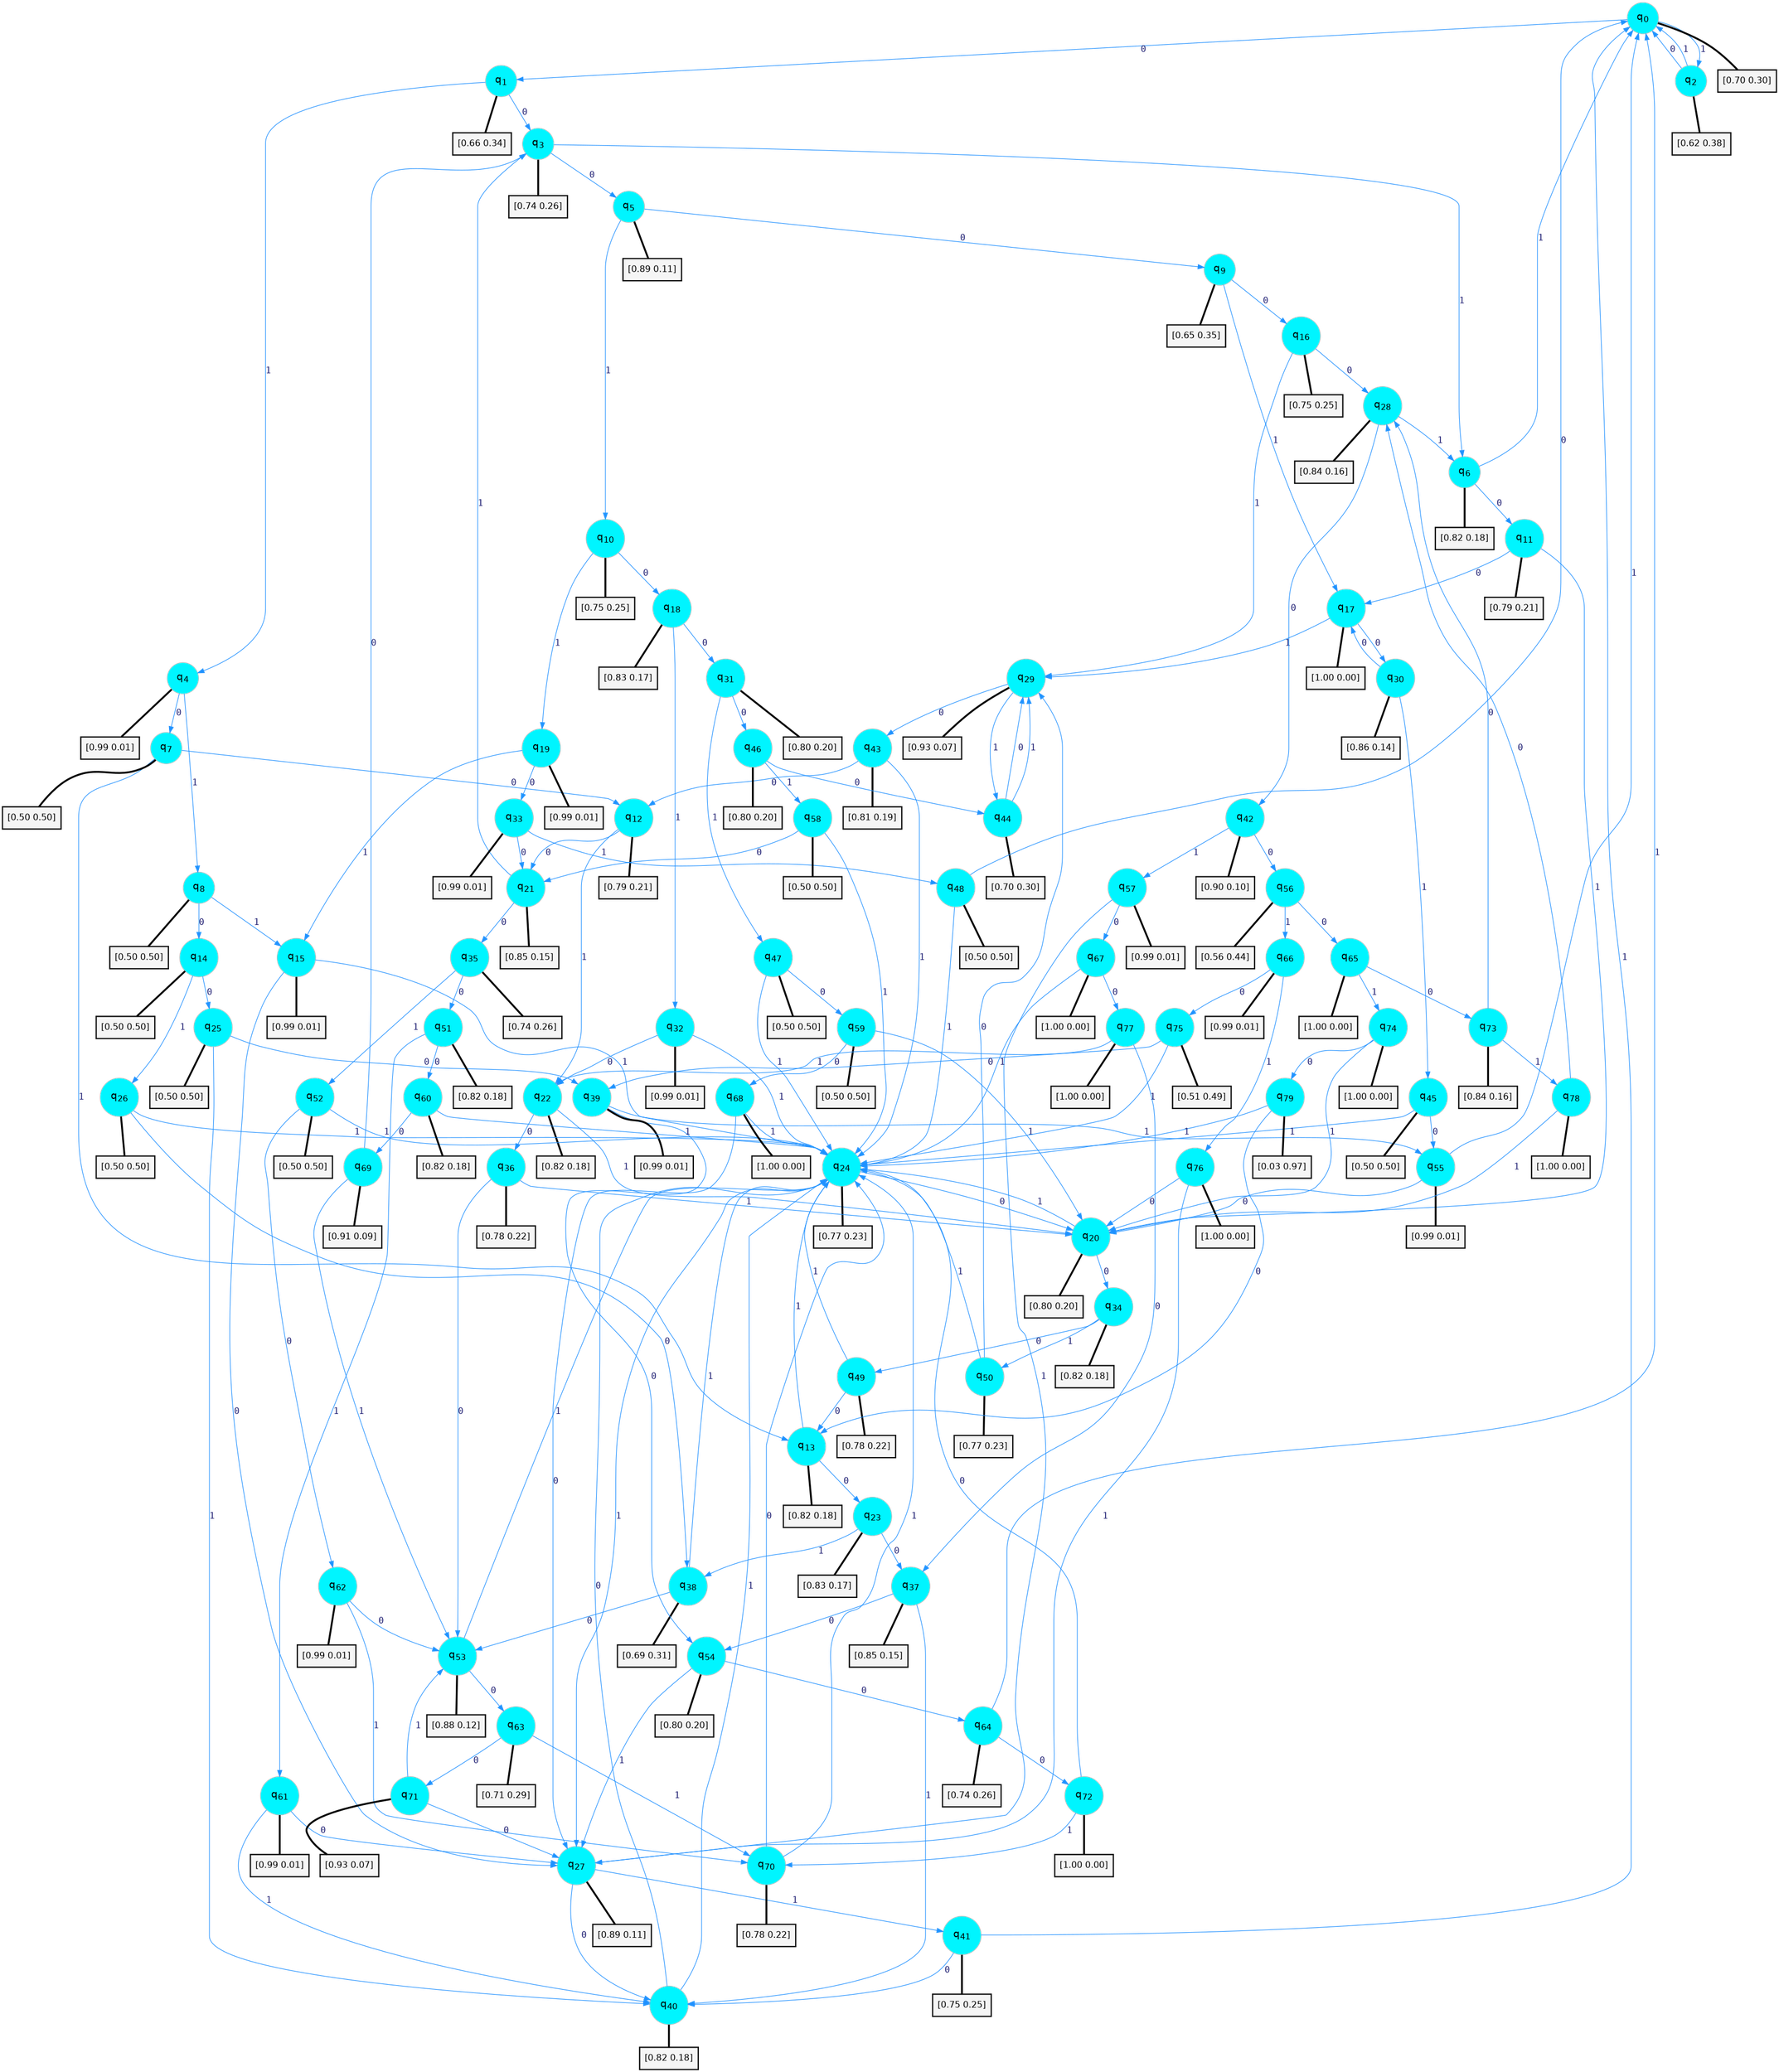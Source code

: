 digraph G {
graph [
bgcolor=transparent, dpi=300, rankdir=TD, size="40,25"];
node [
color=gray, fillcolor=turquoise1, fontcolor=black, fontname=Helvetica, fontsize=16, fontweight=bold, shape=circle, style=filled];
edge [
arrowsize=1, color=dodgerblue1, fontcolor=midnightblue, fontname=courier, fontweight=bold, penwidth=1, style=solid, weight=20];
0[label=<q<SUB>0</SUB>>];
1[label=<q<SUB>1</SUB>>];
2[label=<q<SUB>2</SUB>>];
3[label=<q<SUB>3</SUB>>];
4[label=<q<SUB>4</SUB>>];
5[label=<q<SUB>5</SUB>>];
6[label=<q<SUB>6</SUB>>];
7[label=<q<SUB>7</SUB>>];
8[label=<q<SUB>8</SUB>>];
9[label=<q<SUB>9</SUB>>];
10[label=<q<SUB>10</SUB>>];
11[label=<q<SUB>11</SUB>>];
12[label=<q<SUB>12</SUB>>];
13[label=<q<SUB>13</SUB>>];
14[label=<q<SUB>14</SUB>>];
15[label=<q<SUB>15</SUB>>];
16[label=<q<SUB>16</SUB>>];
17[label=<q<SUB>17</SUB>>];
18[label=<q<SUB>18</SUB>>];
19[label=<q<SUB>19</SUB>>];
20[label=<q<SUB>20</SUB>>];
21[label=<q<SUB>21</SUB>>];
22[label=<q<SUB>22</SUB>>];
23[label=<q<SUB>23</SUB>>];
24[label=<q<SUB>24</SUB>>];
25[label=<q<SUB>25</SUB>>];
26[label=<q<SUB>26</SUB>>];
27[label=<q<SUB>27</SUB>>];
28[label=<q<SUB>28</SUB>>];
29[label=<q<SUB>29</SUB>>];
30[label=<q<SUB>30</SUB>>];
31[label=<q<SUB>31</SUB>>];
32[label=<q<SUB>32</SUB>>];
33[label=<q<SUB>33</SUB>>];
34[label=<q<SUB>34</SUB>>];
35[label=<q<SUB>35</SUB>>];
36[label=<q<SUB>36</SUB>>];
37[label=<q<SUB>37</SUB>>];
38[label=<q<SUB>38</SUB>>];
39[label=<q<SUB>39</SUB>>];
40[label=<q<SUB>40</SUB>>];
41[label=<q<SUB>41</SUB>>];
42[label=<q<SUB>42</SUB>>];
43[label=<q<SUB>43</SUB>>];
44[label=<q<SUB>44</SUB>>];
45[label=<q<SUB>45</SUB>>];
46[label=<q<SUB>46</SUB>>];
47[label=<q<SUB>47</SUB>>];
48[label=<q<SUB>48</SUB>>];
49[label=<q<SUB>49</SUB>>];
50[label=<q<SUB>50</SUB>>];
51[label=<q<SUB>51</SUB>>];
52[label=<q<SUB>52</SUB>>];
53[label=<q<SUB>53</SUB>>];
54[label=<q<SUB>54</SUB>>];
55[label=<q<SUB>55</SUB>>];
56[label=<q<SUB>56</SUB>>];
57[label=<q<SUB>57</SUB>>];
58[label=<q<SUB>58</SUB>>];
59[label=<q<SUB>59</SUB>>];
60[label=<q<SUB>60</SUB>>];
61[label=<q<SUB>61</SUB>>];
62[label=<q<SUB>62</SUB>>];
63[label=<q<SUB>63</SUB>>];
64[label=<q<SUB>64</SUB>>];
65[label=<q<SUB>65</SUB>>];
66[label=<q<SUB>66</SUB>>];
67[label=<q<SUB>67</SUB>>];
68[label=<q<SUB>68</SUB>>];
69[label=<q<SUB>69</SUB>>];
70[label=<q<SUB>70</SUB>>];
71[label=<q<SUB>71</SUB>>];
72[label=<q<SUB>72</SUB>>];
73[label=<q<SUB>73</SUB>>];
74[label=<q<SUB>74</SUB>>];
75[label=<q<SUB>75</SUB>>];
76[label=<q<SUB>76</SUB>>];
77[label=<q<SUB>77</SUB>>];
78[label=<q<SUB>78</SUB>>];
79[label=<q<SUB>79</SUB>>];
80[label="[0.70 0.30]", shape=box,fontcolor=black, fontname=Helvetica, fontsize=14, penwidth=2, fillcolor=whitesmoke,color=black];
81[label="[0.66 0.34]", shape=box,fontcolor=black, fontname=Helvetica, fontsize=14, penwidth=2, fillcolor=whitesmoke,color=black];
82[label="[0.62 0.38]", shape=box,fontcolor=black, fontname=Helvetica, fontsize=14, penwidth=2, fillcolor=whitesmoke,color=black];
83[label="[0.74 0.26]", shape=box,fontcolor=black, fontname=Helvetica, fontsize=14, penwidth=2, fillcolor=whitesmoke,color=black];
84[label="[0.99 0.01]", shape=box,fontcolor=black, fontname=Helvetica, fontsize=14, penwidth=2, fillcolor=whitesmoke,color=black];
85[label="[0.89 0.11]", shape=box,fontcolor=black, fontname=Helvetica, fontsize=14, penwidth=2, fillcolor=whitesmoke,color=black];
86[label="[0.82 0.18]", shape=box,fontcolor=black, fontname=Helvetica, fontsize=14, penwidth=2, fillcolor=whitesmoke,color=black];
87[label="[0.50 0.50]", shape=box,fontcolor=black, fontname=Helvetica, fontsize=14, penwidth=2, fillcolor=whitesmoke,color=black];
88[label="[0.50 0.50]", shape=box,fontcolor=black, fontname=Helvetica, fontsize=14, penwidth=2, fillcolor=whitesmoke,color=black];
89[label="[0.65 0.35]", shape=box,fontcolor=black, fontname=Helvetica, fontsize=14, penwidth=2, fillcolor=whitesmoke,color=black];
90[label="[0.75 0.25]", shape=box,fontcolor=black, fontname=Helvetica, fontsize=14, penwidth=2, fillcolor=whitesmoke,color=black];
91[label="[0.79 0.21]", shape=box,fontcolor=black, fontname=Helvetica, fontsize=14, penwidth=2, fillcolor=whitesmoke,color=black];
92[label="[0.79 0.21]", shape=box,fontcolor=black, fontname=Helvetica, fontsize=14, penwidth=2, fillcolor=whitesmoke,color=black];
93[label="[0.82 0.18]", shape=box,fontcolor=black, fontname=Helvetica, fontsize=14, penwidth=2, fillcolor=whitesmoke,color=black];
94[label="[0.50 0.50]", shape=box,fontcolor=black, fontname=Helvetica, fontsize=14, penwidth=2, fillcolor=whitesmoke,color=black];
95[label="[0.99 0.01]", shape=box,fontcolor=black, fontname=Helvetica, fontsize=14, penwidth=2, fillcolor=whitesmoke,color=black];
96[label="[0.75 0.25]", shape=box,fontcolor=black, fontname=Helvetica, fontsize=14, penwidth=2, fillcolor=whitesmoke,color=black];
97[label="[1.00 0.00]", shape=box,fontcolor=black, fontname=Helvetica, fontsize=14, penwidth=2, fillcolor=whitesmoke,color=black];
98[label="[0.83 0.17]", shape=box,fontcolor=black, fontname=Helvetica, fontsize=14, penwidth=2, fillcolor=whitesmoke,color=black];
99[label="[0.99 0.01]", shape=box,fontcolor=black, fontname=Helvetica, fontsize=14, penwidth=2, fillcolor=whitesmoke,color=black];
100[label="[0.80 0.20]", shape=box,fontcolor=black, fontname=Helvetica, fontsize=14, penwidth=2, fillcolor=whitesmoke,color=black];
101[label="[0.85 0.15]", shape=box,fontcolor=black, fontname=Helvetica, fontsize=14, penwidth=2, fillcolor=whitesmoke,color=black];
102[label="[0.82 0.18]", shape=box,fontcolor=black, fontname=Helvetica, fontsize=14, penwidth=2, fillcolor=whitesmoke,color=black];
103[label="[0.83 0.17]", shape=box,fontcolor=black, fontname=Helvetica, fontsize=14, penwidth=2, fillcolor=whitesmoke,color=black];
104[label="[0.77 0.23]", shape=box,fontcolor=black, fontname=Helvetica, fontsize=14, penwidth=2, fillcolor=whitesmoke,color=black];
105[label="[0.50 0.50]", shape=box,fontcolor=black, fontname=Helvetica, fontsize=14, penwidth=2, fillcolor=whitesmoke,color=black];
106[label="[0.50 0.50]", shape=box,fontcolor=black, fontname=Helvetica, fontsize=14, penwidth=2, fillcolor=whitesmoke,color=black];
107[label="[0.89 0.11]", shape=box,fontcolor=black, fontname=Helvetica, fontsize=14, penwidth=2, fillcolor=whitesmoke,color=black];
108[label="[0.84 0.16]", shape=box,fontcolor=black, fontname=Helvetica, fontsize=14, penwidth=2, fillcolor=whitesmoke,color=black];
109[label="[0.93 0.07]", shape=box,fontcolor=black, fontname=Helvetica, fontsize=14, penwidth=2, fillcolor=whitesmoke,color=black];
110[label="[0.86 0.14]", shape=box,fontcolor=black, fontname=Helvetica, fontsize=14, penwidth=2, fillcolor=whitesmoke,color=black];
111[label="[0.80 0.20]", shape=box,fontcolor=black, fontname=Helvetica, fontsize=14, penwidth=2, fillcolor=whitesmoke,color=black];
112[label="[0.99 0.01]", shape=box,fontcolor=black, fontname=Helvetica, fontsize=14, penwidth=2, fillcolor=whitesmoke,color=black];
113[label="[0.99 0.01]", shape=box,fontcolor=black, fontname=Helvetica, fontsize=14, penwidth=2, fillcolor=whitesmoke,color=black];
114[label="[0.82 0.18]", shape=box,fontcolor=black, fontname=Helvetica, fontsize=14, penwidth=2, fillcolor=whitesmoke,color=black];
115[label="[0.74 0.26]", shape=box,fontcolor=black, fontname=Helvetica, fontsize=14, penwidth=2, fillcolor=whitesmoke,color=black];
116[label="[0.78 0.22]", shape=box,fontcolor=black, fontname=Helvetica, fontsize=14, penwidth=2, fillcolor=whitesmoke,color=black];
117[label="[0.85 0.15]", shape=box,fontcolor=black, fontname=Helvetica, fontsize=14, penwidth=2, fillcolor=whitesmoke,color=black];
118[label="[0.69 0.31]", shape=box,fontcolor=black, fontname=Helvetica, fontsize=14, penwidth=2, fillcolor=whitesmoke,color=black];
119[label="[0.99 0.01]", shape=box,fontcolor=black, fontname=Helvetica, fontsize=14, penwidth=2, fillcolor=whitesmoke,color=black];
120[label="[0.82 0.18]", shape=box,fontcolor=black, fontname=Helvetica, fontsize=14, penwidth=2, fillcolor=whitesmoke,color=black];
121[label="[0.75 0.25]", shape=box,fontcolor=black, fontname=Helvetica, fontsize=14, penwidth=2, fillcolor=whitesmoke,color=black];
122[label="[0.90 0.10]", shape=box,fontcolor=black, fontname=Helvetica, fontsize=14, penwidth=2, fillcolor=whitesmoke,color=black];
123[label="[0.81 0.19]", shape=box,fontcolor=black, fontname=Helvetica, fontsize=14, penwidth=2, fillcolor=whitesmoke,color=black];
124[label="[0.70 0.30]", shape=box,fontcolor=black, fontname=Helvetica, fontsize=14, penwidth=2, fillcolor=whitesmoke,color=black];
125[label="[0.50 0.50]", shape=box,fontcolor=black, fontname=Helvetica, fontsize=14, penwidth=2, fillcolor=whitesmoke,color=black];
126[label="[0.80 0.20]", shape=box,fontcolor=black, fontname=Helvetica, fontsize=14, penwidth=2, fillcolor=whitesmoke,color=black];
127[label="[0.50 0.50]", shape=box,fontcolor=black, fontname=Helvetica, fontsize=14, penwidth=2, fillcolor=whitesmoke,color=black];
128[label="[0.50 0.50]", shape=box,fontcolor=black, fontname=Helvetica, fontsize=14, penwidth=2, fillcolor=whitesmoke,color=black];
129[label="[0.78 0.22]", shape=box,fontcolor=black, fontname=Helvetica, fontsize=14, penwidth=2, fillcolor=whitesmoke,color=black];
130[label="[0.77 0.23]", shape=box,fontcolor=black, fontname=Helvetica, fontsize=14, penwidth=2, fillcolor=whitesmoke,color=black];
131[label="[0.82 0.18]", shape=box,fontcolor=black, fontname=Helvetica, fontsize=14, penwidth=2, fillcolor=whitesmoke,color=black];
132[label="[0.50 0.50]", shape=box,fontcolor=black, fontname=Helvetica, fontsize=14, penwidth=2, fillcolor=whitesmoke,color=black];
133[label="[0.88 0.12]", shape=box,fontcolor=black, fontname=Helvetica, fontsize=14, penwidth=2, fillcolor=whitesmoke,color=black];
134[label="[0.80 0.20]", shape=box,fontcolor=black, fontname=Helvetica, fontsize=14, penwidth=2, fillcolor=whitesmoke,color=black];
135[label="[0.99 0.01]", shape=box,fontcolor=black, fontname=Helvetica, fontsize=14, penwidth=2, fillcolor=whitesmoke,color=black];
136[label="[0.56 0.44]", shape=box,fontcolor=black, fontname=Helvetica, fontsize=14, penwidth=2, fillcolor=whitesmoke,color=black];
137[label="[0.99 0.01]", shape=box,fontcolor=black, fontname=Helvetica, fontsize=14, penwidth=2, fillcolor=whitesmoke,color=black];
138[label="[0.50 0.50]", shape=box,fontcolor=black, fontname=Helvetica, fontsize=14, penwidth=2, fillcolor=whitesmoke,color=black];
139[label="[0.50 0.50]", shape=box,fontcolor=black, fontname=Helvetica, fontsize=14, penwidth=2, fillcolor=whitesmoke,color=black];
140[label="[0.82 0.18]", shape=box,fontcolor=black, fontname=Helvetica, fontsize=14, penwidth=2, fillcolor=whitesmoke,color=black];
141[label="[0.99 0.01]", shape=box,fontcolor=black, fontname=Helvetica, fontsize=14, penwidth=2, fillcolor=whitesmoke,color=black];
142[label="[0.99 0.01]", shape=box,fontcolor=black, fontname=Helvetica, fontsize=14, penwidth=2, fillcolor=whitesmoke,color=black];
143[label="[0.71 0.29]", shape=box,fontcolor=black, fontname=Helvetica, fontsize=14, penwidth=2, fillcolor=whitesmoke,color=black];
144[label="[0.74 0.26]", shape=box,fontcolor=black, fontname=Helvetica, fontsize=14, penwidth=2, fillcolor=whitesmoke,color=black];
145[label="[1.00 0.00]", shape=box,fontcolor=black, fontname=Helvetica, fontsize=14, penwidth=2, fillcolor=whitesmoke,color=black];
146[label="[0.99 0.01]", shape=box,fontcolor=black, fontname=Helvetica, fontsize=14, penwidth=2, fillcolor=whitesmoke,color=black];
147[label="[1.00 0.00]", shape=box,fontcolor=black, fontname=Helvetica, fontsize=14, penwidth=2, fillcolor=whitesmoke,color=black];
148[label="[1.00 0.00]", shape=box,fontcolor=black, fontname=Helvetica, fontsize=14, penwidth=2, fillcolor=whitesmoke,color=black];
149[label="[0.91 0.09]", shape=box,fontcolor=black, fontname=Helvetica, fontsize=14, penwidth=2, fillcolor=whitesmoke,color=black];
150[label="[0.78 0.22]", shape=box,fontcolor=black, fontname=Helvetica, fontsize=14, penwidth=2, fillcolor=whitesmoke,color=black];
151[label="[0.93 0.07]", shape=box,fontcolor=black, fontname=Helvetica, fontsize=14, penwidth=2, fillcolor=whitesmoke,color=black];
152[label="[1.00 0.00]", shape=box,fontcolor=black, fontname=Helvetica, fontsize=14, penwidth=2, fillcolor=whitesmoke,color=black];
153[label="[0.84 0.16]", shape=box,fontcolor=black, fontname=Helvetica, fontsize=14, penwidth=2, fillcolor=whitesmoke,color=black];
154[label="[1.00 0.00]", shape=box,fontcolor=black, fontname=Helvetica, fontsize=14, penwidth=2, fillcolor=whitesmoke,color=black];
155[label="[0.51 0.49]", shape=box,fontcolor=black, fontname=Helvetica, fontsize=14, penwidth=2, fillcolor=whitesmoke,color=black];
156[label="[1.00 0.00]", shape=box,fontcolor=black, fontname=Helvetica, fontsize=14, penwidth=2, fillcolor=whitesmoke,color=black];
157[label="[1.00 0.00]", shape=box,fontcolor=black, fontname=Helvetica, fontsize=14, penwidth=2, fillcolor=whitesmoke,color=black];
158[label="[1.00 0.00]", shape=box,fontcolor=black, fontname=Helvetica, fontsize=14, penwidth=2, fillcolor=whitesmoke,color=black];
159[label="[0.03 0.97]", shape=box,fontcolor=black, fontname=Helvetica, fontsize=14, penwidth=2, fillcolor=whitesmoke,color=black];
0->1 [label=0];
0->2 [label=1];
0->80 [arrowhead=none, penwidth=3,color=black];
1->3 [label=0];
1->4 [label=1];
1->81 [arrowhead=none, penwidth=3,color=black];
2->0 [label=0];
2->0 [label=1];
2->82 [arrowhead=none, penwidth=3,color=black];
3->5 [label=0];
3->6 [label=1];
3->83 [arrowhead=none, penwidth=3,color=black];
4->7 [label=0];
4->8 [label=1];
4->84 [arrowhead=none, penwidth=3,color=black];
5->9 [label=0];
5->10 [label=1];
5->85 [arrowhead=none, penwidth=3,color=black];
6->11 [label=0];
6->0 [label=1];
6->86 [arrowhead=none, penwidth=3,color=black];
7->12 [label=0];
7->13 [label=1];
7->87 [arrowhead=none, penwidth=3,color=black];
8->14 [label=0];
8->15 [label=1];
8->88 [arrowhead=none, penwidth=3,color=black];
9->16 [label=0];
9->17 [label=1];
9->89 [arrowhead=none, penwidth=3,color=black];
10->18 [label=0];
10->19 [label=1];
10->90 [arrowhead=none, penwidth=3,color=black];
11->17 [label=0];
11->20 [label=1];
11->91 [arrowhead=none, penwidth=3,color=black];
12->21 [label=0];
12->22 [label=1];
12->92 [arrowhead=none, penwidth=3,color=black];
13->23 [label=0];
13->24 [label=1];
13->93 [arrowhead=none, penwidth=3,color=black];
14->25 [label=0];
14->26 [label=1];
14->94 [arrowhead=none, penwidth=3,color=black];
15->27 [label=0];
15->24 [label=1];
15->95 [arrowhead=none, penwidth=3,color=black];
16->28 [label=0];
16->29 [label=1];
16->96 [arrowhead=none, penwidth=3,color=black];
17->30 [label=0];
17->29 [label=1];
17->97 [arrowhead=none, penwidth=3,color=black];
18->31 [label=0];
18->32 [label=1];
18->98 [arrowhead=none, penwidth=3,color=black];
19->33 [label=0];
19->15 [label=1];
19->99 [arrowhead=none, penwidth=3,color=black];
20->34 [label=0];
20->24 [label=1];
20->100 [arrowhead=none, penwidth=3,color=black];
21->35 [label=0];
21->3 [label=1];
21->101 [arrowhead=none, penwidth=3,color=black];
22->36 [label=0];
22->20 [label=1];
22->102 [arrowhead=none, penwidth=3,color=black];
23->37 [label=0];
23->38 [label=1];
23->103 [arrowhead=none, penwidth=3,color=black];
24->20 [label=0];
24->27 [label=1];
24->104 [arrowhead=none, penwidth=3,color=black];
25->39 [label=0];
25->40 [label=1];
25->105 [arrowhead=none, penwidth=3,color=black];
26->38 [label=0];
26->24 [label=1];
26->106 [arrowhead=none, penwidth=3,color=black];
27->40 [label=0];
27->41 [label=1];
27->107 [arrowhead=none, penwidth=3,color=black];
28->42 [label=0];
28->6 [label=1];
28->108 [arrowhead=none, penwidth=3,color=black];
29->43 [label=0];
29->44 [label=1];
29->109 [arrowhead=none, penwidth=3,color=black];
30->17 [label=0];
30->45 [label=1];
30->110 [arrowhead=none, penwidth=3,color=black];
31->46 [label=0];
31->47 [label=1];
31->111 [arrowhead=none, penwidth=3,color=black];
32->22 [label=0];
32->24 [label=1];
32->112 [arrowhead=none, penwidth=3,color=black];
33->21 [label=0];
33->48 [label=1];
33->113 [arrowhead=none, penwidth=3,color=black];
34->49 [label=0];
34->50 [label=1];
34->114 [arrowhead=none, penwidth=3,color=black];
35->51 [label=0];
35->52 [label=1];
35->115 [arrowhead=none, penwidth=3,color=black];
36->53 [label=0];
36->20 [label=1];
36->116 [arrowhead=none, penwidth=3,color=black];
37->54 [label=0];
37->40 [label=1];
37->117 [arrowhead=none, penwidth=3,color=black];
38->53 [label=0];
38->24 [label=1];
38->118 [arrowhead=none, penwidth=3,color=black];
39->54 [label=0];
39->55 [label=1];
39->119 [arrowhead=none, penwidth=3,color=black];
40->24 [label=0];
40->24 [label=1];
40->120 [arrowhead=none, penwidth=3,color=black];
41->40 [label=0];
41->0 [label=1];
41->121 [arrowhead=none, penwidth=3,color=black];
42->56 [label=0];
42->57 [label=1];
42->122 [arrowhead=none, penwidth=3,color=black];
43->12 [label=0];
43->24 [label=1];
43->123 [arrowhead=none, penwidth=3,color=black];
44->29 [label=0];
44->29 [label=1];
44->124 [arrowhead=none, penwidth=3,color=black];
45->55 [label=0];
45->24 [label=1];
45->125 [arrowhead=none, penwidth=3,color=black];
46->44 [label=0];
46->58 [label=1];
46->126 [arrowhead=none, penwidth=3,color=black];
47->59 [label=0];
47->24 [label=1];
47->127 [arrowhead=none, penwidth=3,color=black];
48->0 [label=0];
48->24 [label=1];
48->128 [arrowhead=none, penwidth=3,color=black];
49->13 [label=0];
49->24 [label=1];
49->129 [arrowhead=none, penwidth=3,color=black];
50->29 [label=0];
50->24 [label=1];
50->130 [arrowhead=none, penwidth=3,color=black];
51->60 [label=0];
51->61 [label=1];
51->131 [arrowhead=none, penwidth=3,color=black];
52->62 [label=0];
52->24 [label=1];
52->132 [arrowhead=none, penwidth=3,color=black];
53->63 [label=0];
53->24 [label=1];
53->133 [arrowhead=none, penwidth=3,color=black];
54->64 [label=0];
54->27 [label=1];
54->134 [arrowhead=none, penwidth=3,color=black];
55->20 [label=0];
55->0 [label=1];
55->135 [arrowhead=none, penwidth=3,color=black];
56->65 [label=0];
56->66 [label=1];
56->136 [arrowhead=none, penwidth=3,color=black];
57->67 [label=0];
57->27 [label=1];
57->137 [arrowhead=none, penwidth=3,color=black];
58->21 [label=0];
58->24 [label=1];
58->138 [arrowhead=none, penwidth=3,color=black];
59->68 [label=0];
59->20 [label=1];
59->139 [arrowhead=none, penwidth=3,color=black];
60->69 [label=0];
60->24 [label=1];
60->140 [arrowhead=none, penwidth=3,color=black];
61->27 [label=0];
61->40 [label=1];
61->141 [arrowhead=none, penwidth=3,color=black];
62->53 [label=0];
62->70 [label=1];
62->142 [arrowhead=none, penwidth=3,color=black];
63->71 [label=0];
63->70 [label=1];
63->143 [arrowhead=none, penwidth=3,color=black];
64->72 [label=0];
64->0 [label=1];
64->144 [arrowhead=none, penwidth=3,color=black];
65->73 [label=0];
65->74 [label=1];
65->145 [arrowhead=none, penwidth=3,color=black];
66->75 [label=0];
66->76 [label=1];
66->146 [arrowhead=none, penwidth=3,color=black];
67->77 [label=0];
67->24 [label=1];
67->147 [arrowhead=none, penwidth=3,color=black];
68->27 [label=0];
68->24 [label=1];
68->148 [arrowhead=none, penwidth=3,color=black];
69->3 [label=0];
69->53 [label=1];
69->149 [arrowhead=none, penwidth=3,color=black];
70->24 [label=0];
70->24 [label=1];
70->150 [arrowhead=none, penwidth=3,color=black];
71->27 [label=0];
71->53 [label=1];
71->151 [arrowhead=none, penwidth=3,color=black];
72->24 [label=0];
72->70 [label=1];
72->152 [arrowhead=none, penwidth=3,color=black];
73->28 [label=0];
73->78 [label=1];
73->153 [arrowhead=none, penwidth=3,color=black];
74->79 [label=0];
74->20 [label=1];
74->154 [arrowhead=none, penwidth=3,color=black];
75->39 [label=0];
75->24 [label=1];
75->155 [arrowhead=none, penwidth=3,color=black];
76->20 [label=0];
76->27 [label=1];
76->156 [arrowhead=none, penwidth=3,color=black];
77->37 [label=0];
77->22 [label=1];
77->157 [arrowhead=none, penwidth=3,color=black];
78->28 [label=0];
78->20 [label=1];
78->158 [arrowhead=none, penwidth=3,color=black];
79->13 [label=0];
79->24 [label=1];
79->159 [arrowhead=none, penwidth=3,color=black];
}
